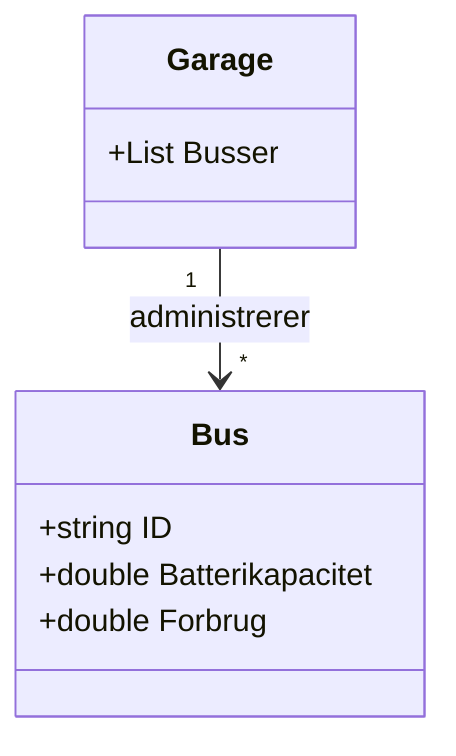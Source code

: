 classDiagram
    class Bus {
        +string ID
        +double Batterikapacitet
        +double Forbrug
    }
    class Garage {
        +List<Bus> Busser
    }
    Garage "1" --> "*" Bus : administrerer